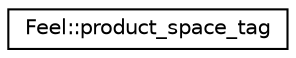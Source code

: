 digraph "Graphical Class Hierarchy"
{
 // LATEX_PDF_SIZE
  edge [fontname="Helvetica",fontsize="10",labelfontname="Helvetica",labelfontsize="10"];
  node [fontname="Helvetica",fontsize="10",shape=record];
  rankdir="LR";
  Node0 [label="Feel::product_space_tag",height=0.2,width=0.4,color="black", fillcolor="white", style="filled",URL="$structFeel_1_1product__space__tag.html",tooltip=" "];
}
